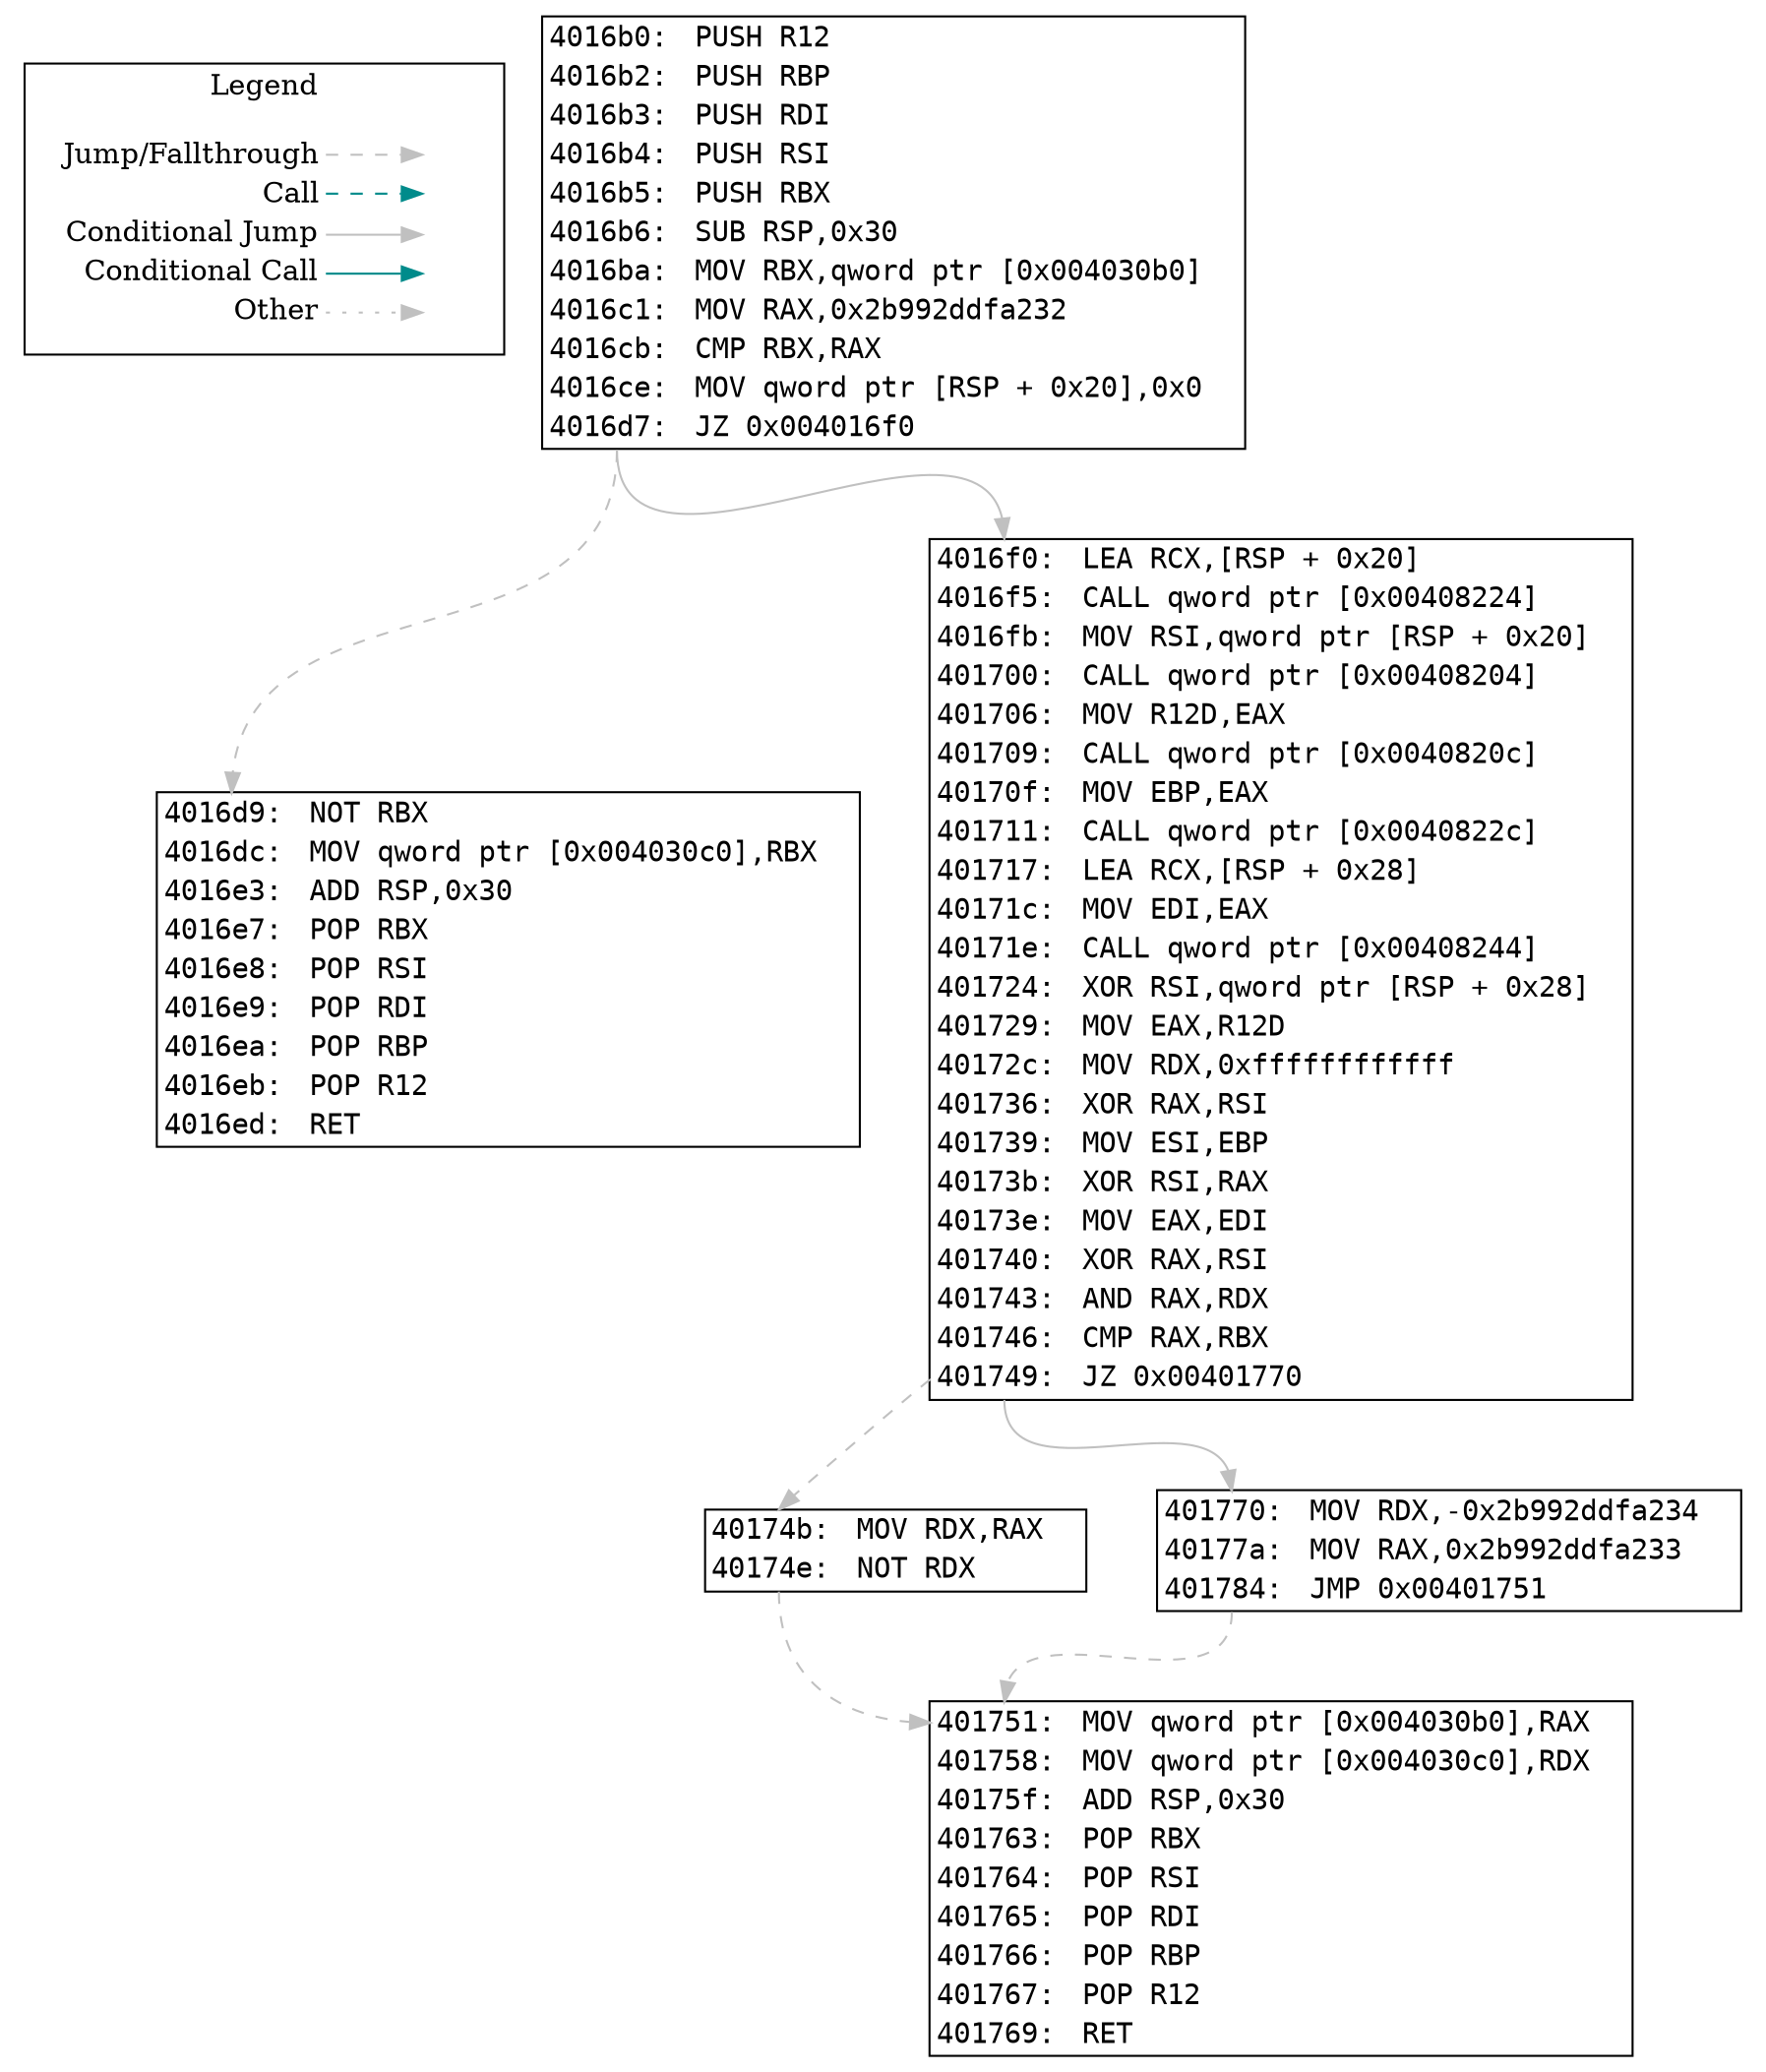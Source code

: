 digraph "func 0x4016b0" {
  newrank=true;
  // Flow Type Legend
  subgraph cluster_01 { 
    rank=same;
    node [shape=plaintext]
    label = "Legend";
    key [label=<<table border="0" cellpadding="2" cellspacing="0" cellborder="0">
                  <tr><td align="right" port="i1">Jump/Fallthrough</td></tr>
                  <tr><td align="right" port="i2">Call</td></tr>
                  <tr><td align="right" port="i3">Conditional Jump</td></tr>
                  <tr><td align="right" port="i4">Conditional Call</td></tr>
                  <tr><td align="right" port="i5">Other</td></tr>
               </table>>];
    key2 [label=<<table border="0" cellpadding="2" cellspacing="0" cellborder="0">
                   <tr><td port="i1">&nbsp;</td></tr>
                   <tr><td port="i2">&nbsp;</td></tr>
                   <tr><td port="i3">&nbsp;</td></tr>
                   <tr><td port="i4">&nbsp;</td></tr>
                   <tr><td port="i5">&nbsp;</td></tr>
                </table>>];
    key:i1:e -> key2:i1:w [color=gray style=dashed];
    key:i2:e -> key2:i2:w [color=cyan4 style=dashed];
    key:i3:e -> key2:i3:w [color=gray];
    key:i4:e -> key2:i4:w [color=cyan4];
    key:i5:e -> key2:i5:w [color=gray style=dotted];
  }
  bb_4016b0 [shape=plaintext label=<
    <TABLE BORDER="1" CELLBORDER="0" CELLSPACING="0">
      <TR>
        <TD PORT="insn_4016b0" ALIGN="RIGHT"><FONT FACE="monospace">4016b0: </FONT></TD>
        <TD ALIGN="LEFT"><FONT FACE="monospace">PUSH R12</FONT></TD>
        <TD>&nbsp;&nbsp;&nbsp;</TD> // for spacing
      </TR>
      <TR>
        <TD PORT="insn_4016b2" ALIGN="RIGHT"><FONT FACE="monospace">4016b2: </FONT></TD>
        <TD ALIGN="LEFT"><FONT FACE="monospace">PUSH RBP</FONT></TD>
        <TD>&nbsp;&nbsp;&nbsp;</TD> // for spacing
      </TR>
      <TR>
        <TD PORT="insn_4016b3" ALIGN="RIGHT"><FONT FACE="monospace">4016b3: </FONT></TD>
        <TD ALIGN="LEFT"><FONT FACE="monospace">PUSH RDI</FONT></TD>
        <TD>&nbsp;&nbsp;&nbsp;</TD> // for spacing
      </TR>
      <TR>
        <TD PORT="insn_4016b4" ALIGN="RIGHT"><FONT FACE="monospace">4016b4: </FONT></TD>
        <TD ALIGN="LEFT"><FONT FACE="monospace">PUSH RSI</FONT></TD>
        <TD>&nbsp;&nbsp;&nbsp;</TD> // for spacing
      </TR>
      <TR>
        <TD PORT="insn_4016b5" ALIGN="RIGHT"><FONT FACE="monospace">4016b5: </FONT></TD>
        <TD ALIGN="LEFT"><FONT FACE="monospace">PUSH RBX</FONT></TD>
        <TD>&nbsp;&nbsp;&nbsp;</TD> // for spacing
      </TR>
      <TR>
        <TD PORT="insn_4016b6" ALIGN="RIGHT"><FONT FACE="monospace">4016b6: </FONT></TD>
        <TD ALIGN="LEFT"><FONT FACE="monospace">SUB RSP,0x30</FONT></TD>
        <TD>&nbsp;&nbsp;&nbsp;</TD> // for spacing
      </TR>
      <TR>
        <TD PORT="insn_4016ba" ALIGN="RIGHT"><FONT FACE="monospace">4016ba: </FONT></TD>
        <TD ALIGN="LEFT"><FONT FACE="monospace">MOV RBX,qword ptr [0x004030b0]</FONT></TD>
        <TD>&nbsp;&nbsp;&nbsp;</TD> // for spacing
      </TR>
      <TR>
        <TD PORT="insn_4016c1" ALIGN="RIGHT"><FONT FACE="monospace">4016c1: </FONT></TD>
        <TD ALIGN="LEFT"><FONT FACE="monospace">MOV RAX,0x2b992ddfa232</FONT></TD>
        <TD>&nbsp;&nbsp;&nbsp;</TD> // for spacing
      </TR>
      <TR>
        <TD PORT="insn_4016cb" ALIGN="RIGHT"><FONT FACE="monospace">4016cb: </FONT></TD>
        <TD ALIGN="LEFT"><FONT FACE="monospace">CMP RBX,RAX</FONT></TD>
        <TD>&nbsp;&nbsp;&nbsp;</TD> // for spacing
      </TR>
      <TR>
        <TD PORT="insn_4016ce" ALIGN="RIGHT"><FONT FACE="monospace">4016ce: </FONT></TD>
        <TD ALIGN="LEFT"><FONT FACE="monospace">MOV qword ptr [RSP + 0x20],0x0</FONT></TD>
        <TD>&nbsp;&nbsp;&nbsp;</TD> // for spacing
      </TR>
      <TR>
        <TD PORT="insn_4016d7" ALIGN="RIGHT"><FONT FACE="monospace">4016d7: </FONT></TD>
        <TD ALIGN="LEFT"><FONT FACE="monospace">JZ 0x004016f0</FONT></TD>
        <TD>&nbsp;&nbsp;&nbsp;</TD> // for spacing
      </TR>
    </TABLE>>];
  bb_4016d9 [shape=plaintext label=<
    <TABLE BORDER="1" CELLBORDER="0" CELLSPACING="0">
      <TR>
        <TD PORT="insn_4016d9" ALIGN="RIGHT"><FONT FACE="monospace">4016d9: </FONT></TD>
        <TD ALIGN="LEFT"><FONT FACE="monospace">NOT RBX</FONT></TD>
        <TD>&nbsp;&nbsp;&nbsp;</TD> // for spacing
      </TR>
      <TR>
        <TD PORT="insn_4016dc" ALIGN="RIGHT"><FONT FACE="monospace">4016dc: </FONT></TD>
        <TD ALIGN="LEFT"><FONT FACE="monospace">MOV qword ptr [0x004030c0],RBX</FONT></TD>
        <TD>&nbsp;&nbsp;&nbsp;</TD> // for spacing
      </TR>
      <TR>
        <TD PORT="insn_4016e3" ALIGN="RIGHT"><FONT FACE="monospace">4016e3: </FONT></TD>
        <TD ALIGN="LEFT"><FONT FACE="monospace">ADD RSP,0x30</FONT></TD>
        <TD>&nbsp;&nbsp;&nbsp;</TD> // for spacing
      </TR>
      <TR>
        <TD PORT="insn_4016e7" ALIGN="RIGHT"><FONT FACE="monospace">4016e7: </FONT></TD>
        <TD ALIGN="LEFT"><FONT FACE="monospace">POP RBX</FONT></TD>
        <TD>&nbsp;&nbsp;&nbsp;</TD> // for spacing
      </TR>
      <TR>
        <TD PORT="insn_4016e8" ALIGN="RIGHT"><FONT FACE="monospace">4016e8: </FONT></TD>
        <TD ALIGN="LEFT"><FONT FACE="monospace">POP RSI</FONT></TD>
        <TD>&nbsp;&nbsp;&nbsp;</TD> // for spacing
      </TR>
      <TR>
        <TD PORT="insn_4016e9" ALIGN="RIGHT"><FONT FACE="monospace">4016e9: </FONT></TD>
        <TD ALIGN="LEFT"><FONT FACE="monospace">POP RDI</FONT></TD>
        <TD>&nbsp;&nbsp;&nbsp;</TD> // for spacing
      </TR>
      <TR>
        <TD PORT="insn_4016ea" ALIGN="RIGHT"><FONT FACE="monospace">4016ea: </FONT></TD>
        <TD ALIGN="LEFT"><FONT FACE="monospace">POP RBP</FONT></TD>
        <TD>&nbsp;&nbsp;&nbsp;</TD> // for spacing
      </TR>
      <TR>
        <TD PORT="insn_4016eb" ALIGN="RIGHT"><FONT FACE="monospace">4016eb: </FONT></TD>
        <TD ALIGN="LEFT"><FONT FACE="monospace">POP R12</FONT></TD>
        <TD>&nbsp;&nbsp;&nbsp;</TD> // for spacing
      </TR>
      <TR>
        <TD PORT="insn_4016ed" ALIGN="RIGHT"><FONT FACE="monospace">4016ed: </FONT></TD>
        <TD ALIGN="LEFT"><FONT FACE="monospace">RET</FONT></TD>
        <TD>&nbsp;&nbsp;&nbsp;</TD> // for spacing
      </TR>
    </TABLE>>];
  bb_4016f0 [shape=plaintext label=<
    <TABLE BORDER="1" CELLBORDER="0" CELLSPACING="0">
      <TR>
        <TD PORT="insn_4016f0" ALIGN="RIGHT"><FONT FACE="monospace">4016f0: </FONT></TD>
        <TD ALIGN="LEFT"><FONT FACE="monospace">LEA RCX,[RSP + 0x20]</FONT></TD>
        <TD>&nbsp;&nbsp;&nbsp;</TD> // for spacing
      </TR>
      <TR>
        <TD PORT="insn_4016f5" ALIGN="RIGHT"><FONT FACE="monospace">4016f5: </FONT></TD>
        <TD ALIGN="LEFT"><FONT FACE="monospace">CALL qword ptr [0x00408224]</FONT></TD>
        <TD>&nbsp;&nbsp;&nbsp;</TD> // for spacing
      </TR>
      <TR>
        <TD PORT="insn_4016fb" ALIGN="RIGHT"><FONT FACE="monospace">4016fb: </FONT></TD>
        <TD ALIGN="LEFT"><FONT FACE="monospace">MOV RSI,qword ptr [RSP + 0x20]</FONT></TD>
        <TD>&nbsp;&nbsp;&nbsp;</TD> // for spacing
      </TR>
      <TR>
        <TD PORT="insn_401700" ALIGN="RIGHT"><FONT FACE="monospace">401700: </FONT></TD>
        <TD ALIGN="LEFT"><FONT FACE="monospace">CALL qword ptr [0x00408204]</FONT></TD>
        <TD>&nbsp;&nbsp;&nbsp;</TD> // for spacing
      </TR>
      <TR>
        <TD PORT="insn_401706" ALIGN="RIGHT"><FONT FACE="monospace">401706: </FONT></TD>
        <TD ALIGN="LEFT"><FONT FACE="monospace">MOV R12D,EAX</FONT></TD>
        <TD>&nbsp;&nbsp;&nbsp;</TD> // for spacing
      </TR>
      <TR>
        <TD PORT="insn_401709" ALIGN="RIGHT"><FONT FACE="monospace">401709: </FONT></TD>
        <TD ALIGN="LEFT"><FONT FACE="monospace">CALL qword ptr [0x0040820c]</FONT></TD>
        <TD>&nbsp;&nbsp;&nbsp;</TD> // for spacing
      </TR>
      <TR>
        <TD PORT="insn_40170f" ALIGN="RIGHT"><FONT FACE="monospace">40170f: </FONT></TD>
        <TD ALIGN="LEFT"><FONT FACE="monospace">MOV EBP,EAX</FONT></TD>
        <TD>&nbsp;&nbsp;&nbsp;</TD> // for spacing
      </TR>
      <TR>
        <TD PORT="insn_401711" ALIGN="RIGHT"><FONT FACE="monospace">401711: </FONT></TD>
        <TD ALIGN="LEFT"><FONT FACE="monospace">CALL qword ptr [0x0040822c]</FONT></TD>
        <TD>&nbsp;&nbsp;&nbsp;</TD> // for spacing
      </TR>
      <TR>
        <TD PORT="insn_401717" ALIGN="RIGHT"><FONT FACE="monospace">401717: </FONT></TD>
        <TD ALIGN="LEFT"><FONT FACE="monospace">LEA RCX,[RSP + 0x28]</FONT></TD>
        <TD>&nbsp;&nbsp;&nbsp;</TD> // for spacing
      </TR>
      <TR>
        <TD PORT="insn_40171c" ALIGN="RIGHT"><FONT FACE="monospace">40171c: </FONT></TD>
        <TD ALIGN="LEFT"><FONT FACE="monospace">MOV EDI,EAX</FONT></TD>
        <TD>&nbsp;&nbsp;&nbsp;</TD> // for spacing
      </TR>
      <TR>
        <TD PORT="insn_40171e" ALIGN="RIGHT"><FONT FACE="monospace">40171e: </FONT></TD>
        <TD ALIGN="LEFT"><FONT FACE="monospace">CALL qword ptr [0x00408244]</FONT></TD>
        <TD>&nbsp;&nbsp;&nbsp;</TD> // for spacing
      </TR>
      <TR>
        <TD PORT="insn_401724" ALIGN="RIGHT"><FONT FACE="monospace">401724: </FONT></TD>
        <TD ALIGN="LEFT"><FONT FACE="monospace">XOR RSI,qword ptr [RSP + 0x28]</FONT></TD>
        <TD>&nbsp;&nbsp;&nbsp;</TD> // for spacing
      </TR>
      <TR>
        <TD PORT="insn_401729" ALIGN="RIGHT"><FONT FACE="monospace">401729: </FONT></TD>
        <TD ALIGN="LEFT"><FONT FACE="monospace">MOV EAX,R12D</FONT></TD>
        <TD>&nbsp;&nbsp;&nbsp;</TD> // for spacing
      </TR>
      <TR>
        <TD PORT="insn_40172c" ALIGN="RIGHT"><FONT FACE="monospace">40172c: </FONT></TD>
        <TD ALIGN="LEFT"><FONT FACE="monospace">MOV RDX,0xffffffffffff</FONT></TD>
        <TD>&nbsp;&nbsp;&nbsp;</TD> // for spacing
      </TR>
      <TR>
        <TD PORT="insn_401736" ALIGN="RIGHT"><FONT FACE="monospace">401736: </FONT></TD>
        <TD ALIGN="LEFT"><FONT FACE="monospace">XOR RAX,RSI</FONT></TD>
        <TD>&nbsp;&nbsp;&nbsp;</TD> // for spacing
      </TR>
      <TR>
        <TD PORT="insn_401739" ALIGN="RIGHT"><FONT FACE="monospace">401739: </FONT></TD>
        <TD ALIGN="LEFT"><FONT FACE="monospace">MOV ESI,EBP</FONT></TD>
        <TD>&nbsp;&nbsp;&nbsp;</TD> // for spacing
      </TR>
      <TR>
        <TD PORT="insn_40173b" ALIGN="RIGHT"><FONT FACE="monospace">40173b: </FONT></TD>
        <TD ALIGN="LEFT"><FONT FACE="monospace">XOR RSI,RAX</FONT></TD>
        <TD>&nbsp;&nbsp;&nbsp;</TD> // for spacing
      </TR>
      <TR>
        <TD PORT="insn_40173e" ALIGN="RIGHT"><FONT FACE="monospace">40173e: </FONT></TD>
        <TD ALIGN="LEFT"><FONT FACE="monospace">MOV EAX,EDI</FONT></TD>
        <TD>&nbsp;&nbsp;&nbsp;</TD> // for spacing
      </TR>
      <TR>
        <TD PORT="insn_401740" ALIGN="RIGHT"><FONT FACE="monospace">401740: </FONT></TD>
        <TD ALIGN="LEFT"><FONT FACE="monospace">XOR RAX,RSI</FONT></TD>
        <TD>&nbsp;&nbsp;&nbsp;</TD> // for spacing
      </TR>
      <TR>
        <TD PORT="insn_401743" ALIGN="RIGHT"><FONT FACE="monospace">401743: </FONT></TD>
        <TD ALIGN="LEFT"><FONT FACE="monospace">AND RAX,RDX</FONT></TD>
        <TD>&nbsp;&nbsp;&nbsp;</TD> // for spacing
      </TR>
      <TR>
        <TD PORT="insn_401746" ALIGN="RIGHT"><FONT FACE="monospace">401746: </FONT></TD>
        <TD ALIGN="LEFT"><FONT FACE="monospace">CMP RAX,RBX</FONT></TD>
        <TD>&nbsp;&nbsp;&nbsp;</TD> // for spacing
      </TR>
      <TR>
        <TD PORT="insn_401749" ALIGN="RIGHT"><FONT FACE="monospace">401749: </FONT></TD>
        <TD ALIGN="LEFT"><FONT FACE="monospace">JZ 0x00401770</FONT></TD>
        <TD>&nbsp;&nbsp;&nbsp;</TD> // for spacing
      </TR>
    </TABLE>>];
  bb_40174b [shape=plaintext label=<
    <TABLE BORDER="1" CELLBORDER="0" CELLSPACING="0">
      <TR>
        <TD PORT="insn_40174b" ALIGN="RIGHT"><FONT FACE="monospace">40174b: </FONT></TD>
        <TD ALIGN="LEFT"><FONT FACE="monospace">MOV RDX,RAX</FONT></TD>
        <TD>&nbsp;&nbsp;&nbsp;</TD> // for spacing
      </TR>
      <TR>
        <TD PORT="insn_40174e" ALIGN="RIGHT"><FONT FACE="monospace">40174e: </FONT></TD>
        <TD ALIGN="LEFT"><FONT FACE="monospace">NOT RDX</FONT></TD>
        <TD>&nbsp;&nbsp;&nbsp;</TD> // for spacing
      </TR>
    </TABLE>>];
  bb_401751 [shape=plaintext label=<
    <TABLE BORDER="1" CELLBORDER="0" CELLSPACING="0">
      <TR>
        <TD PORT="insn_401751" ALIGN="RIGHT"><FONT FACE="monospace">401751: </FONT></TD>
        <TD ALIGN="LEFT"><FONT FACE="monospace">MOV qword ptr [0x004030b0],RAX</FONT></TD>
        <TD>&nbsp;&nbsp;&nbsp;</TD> // for spacing
      </TR>
      <TR>
        <TD PORT="insn_401758" ALIGN="RIGHT"><FONT FACE="monospace">401758: </FONT></TD>
        <TD ALIGN="LEFT"><FONT FACE="monospace">MOV qword ptr [0x004030c0],RDX</FONT></TD>
        <TD>&nbsp;&nbsp;&nbsp;</TD> // for spacing
      </TR>
      <TR>
        <TD PORT="insn_40175f" ALIGN="RIGHT"><FONT FACE="monospace">40175f: </FONT></TD>
        <TD ALIGN="LEFT"><FONT FACE="monospace">ADD RSP,0x30</FONT></TD>
        <TD>&nbsp;&nbsp;&nbsp;</TD> // for spacing
      </TR>
      <TR>
        <TD PORT="insn_401763" ALIGN="RIGHT"><FONT FACE="monospace">401763: </FONT></TD>
        <TD ALIGN="LEFT"><FONT FACE="monospace">POP RBX</FONT></TD>
        <TD>&nbsp;&nbsp;&nbsp;</TD> // for spacing
      </TR>
      <TR>
        <TD PORT="insn_401764" ALIGN="RIGHT"><FONT FACE="monospace">401764: </FONT></TD>
        <TD ALIGN="LEFT"><FONT FACE="monospace">POP RSI</FONT></TD>
        <TD>&nbsp;&nbsp;&nbsp;</TD> // for spacing
      </TR>
      <TR>
        <TD PORT="insn_401765" ALIGN="RIGHT"><FONT FACE="monospace">401765: </FONT></TD>
        <TD ALIGN="LEFT"><FONT FACE="monospace">POP RDI</FONT></TD>
        <TD>&nbsp;&nbsp;&nbsp;</TD> // for spacing
      </TR>
      <TR>
        <TD PORT="insn_401766" ALIGN="RIGHT"><FONT FACE="monospace">401766: </FONT></TD>
        <TD ALIGN="LEFT"><FONT FACE="monospace">POP RBP</FONT></TD>
        <TD>&nbsp;&nbsp;&nbsp;</TD> // for spacing
      </TR>
      <TR>
        <TD PORT="insn_401767" ALIGN="RIGHT"><FONT FACE="monospace">401767: </FONT></TD>
        <TD ALIGN="LEFT"><FONT FACE="monospace">POP R12</FONT></TD>
        <TD>&nbsp;&nbsp;&nbsp;</TD> // for spacing
      </TR>
      <TR>
        <TD PORT="insn_401769" ALIGN="RIGHT"><FONT FACE="monospace">401769: </FONT></TD>
        <TD ALIGN="LEFT"><FONT FACE="monospace">RET</FONT></TD>
        <TD>&nbsp;&nbsp;&nbsp;</TD> // for spacing
      </TR>
    </TABLE>>];
  bb_401770 [shape=plaintext label=<
    <TABLE BORDER="1" CELLBORDER="0" CELLSPACING="0">
      <TR>
        <TD PORT="insn_401770" ALIGN="RIGHT"><FONT FACE="monospace">401770: </FONT></TD>
        <TD ALIGN="LEFT"><FONT FACE="monospace">MOV RDX,-0x2b992ddfa234</FONT></TD>
        <TD>&nbsp;&nbsp;&nbsp;</TD> // for spacing
      </TR>
      <TR>
        <TD PORT="insn_40177a" ALIGN="RIGHT"><FONT FACE="monospace">40177a: </FONT></TD>
        <TD ALIGN="LEFT"><FONT FACE="monospace">MOV RAX,0x2b992ddfa233</FONT></TD>
        <TD>&nbsp;&nbsp;&nbsp;</TD> // for spacing
      </TR>
      <TR>
        <TD PORT="insn_401784" ALIGN="RIGHT"><FONT FACE="monospace">401784: </FONT></TD>
        <TD ALIGN="LEFT"><FONT FACE="monospace">JMP 0x00401751</FONT></TD>
        <TD>&nbsp;&nbsp;&nbsp;</TD> // for spacing
      </TR>
    </TABLE>>];
  bb_4016b0:insn_4016d7 -> bb_4016f0:insn_4016f0 [color=gray style=solid tooltip="CONDITIONAL_JUMP"];
  bb_4016b0:insn_4016d7 -> bb_4016d9:insn_4016d9 [color=gray style=dashed tooltip="FALL_THROUGH"];
  bb_4016f0:insn_401749 -> bb_401770:insn_401770 [color=gray style=solid tooltip="CONDITIONAL_JUMP"];
  bb_4016f0:insn_401749 -> bb_40174b:insn_40174b [color=gray style=dashed tooltip="FALL_THROUGH"];
  bb_401770:insn_401784 -> bb_401751:insn_401751 [color=gray style=dashed tooltip="UNCONDITIONAL_JUMP"];
  bb_40174b:insn_40174e -> bb_401751:insn_401751 [color=gray style=dashed tooltip="FALL_THROUGH"];
}